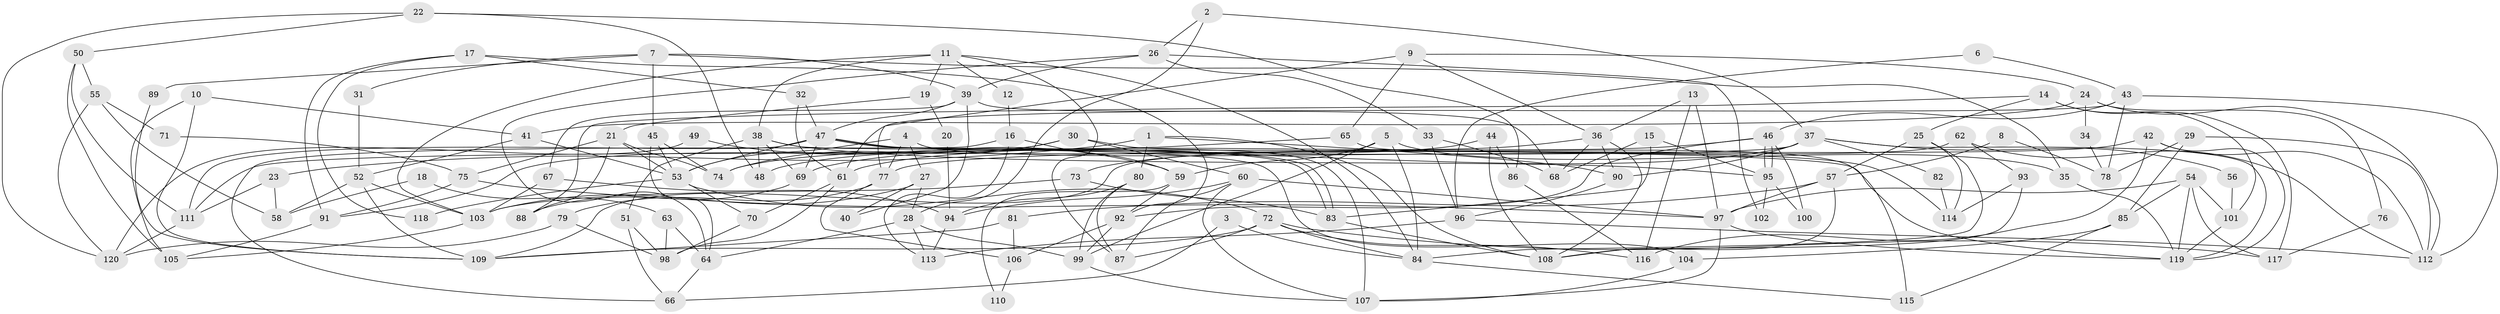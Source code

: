 // coarse degree distribution, {5: 0.18421052631578946, 6: 0.18421052631578946, 2: 0.09210526315789473, 10: 0.02631578947368421, 4: 0.2236842105263158, 7: 0.09210526315789473, 8: 0.07894736842105263, 3: 0.09210526315789473, 9: 0.013157894736842105, 1: 0.013157894736842105}
// Generated by graph-tools (version 1.1) at 2025/52/02/27/25 19:52:08]
// undirected, 120 vertices, 240 edges
graph export_dot {
graph [start="1"]
  node [color=gray90,style=filled];
  1;
  2;
  3;
  4;
  5;
  6;
  7;
  8;
  9;
  10;
  11;
  12;
  13;
  14;
  15;
  16;
  17;
  18;
  19;
  20;
  21;
  22;
  23;
  24;
  25;
  26;
  27;
  28;
  29;
  30;
  31;
  32;
  33;
  34;
  35;
  36;
  37;
  38;
  39;
  40;
  41;
  42;
  43;
  44;
  45;
  46;
  47;
  48;
  49;
  50;
  51;
  52;
  53;
  54;
  55;
  56;
  57;
  58;
  59;
  60;
  61;
  62;
  63;
  64;
  65;
  66;
  67;
  68;
  69;
  70;
  71;
  72;
  73;
  74;
  75;
  76;
  77;
  78;
  79;
  80;
  81;
  82;
  83;
  84;
  85;
  86;
  87;
  88;
  89;
  90;
  91;
  92;
  93;
  94;
  95;
  96;
  97;
  98;
  99;
  100;
  101;
  102;
  103;
  104;
  105;
  106;
  107;
  108;
  109;
  110;
  111;
  112;
  113;
  114;
  115;
  116;
  117;
  118;
  119;
  120;
  1 -- 90;
  1 -- 80;
  1 -- 23;
  1 -- 108;
  2 -- 37;
  2 -- 28;
  2 -- 26;
  3 -- 66;
  3 -- 84;
  4 -- 27;
  4 -- 53;
  4 -- 77;
  4 -- 114;
  5 -- 35;
  5 -- 84;
  5 -- 59;
  5 -- 99;
  6 -- 43;
  6 -- 96;
  7 -- 39;
  7 -- 45;
  7 -- 31;
  7 -- 35;
  7 -- 89;
  8 -- 57;
  8 -- 78;
  9 -- 77;
  9 -- 36;
  9 -- 24;
  9 -- 65;
  10 -- 109;
  10 -- 105;
  10 -- 41;
  11 -- 84;
  11 -- 38;
  11 -- 12;
  11 -- 19;
  11 -- 87;
  11 -- 103;
  12 -- 16;
  13 -- 36;
  13 -- 97;
  13 -- 116;
  14 -- 88;
  14 -- 101;
  14 -- 25;
  14 -- 117;
  15 -- 83;
  15 -- 95;
  15 -- 68;
  16 -- 113;
  16 -- 66;
  16 -- 59;
  17 -- 92;
  17 -- 32;
  17 -- 91;
  17 -- 118;
  18 -- 63;
  18 -- 58;
  19 -- 21;
  19 -- 20;
  20 -- 94;
  21 -- 53;
  21 -- 74;
  21 -- 75;
  21 -- 88;
  22 -- 50;
  22 -- 48;
  22 -- 86;
  22 -- 120;
  23 -- 111;
  23 -- 58;
  24 -- 41;
  24 -- 34;
  24 -- 76;
  24 -- 112;
  25 -- 114;
  25 -- 57;
  25 -- 84;
  26 -- 39;
  26 -- 33;
  26 -- 64;
  26 -- 102;
  27 -- 28;
  27 -- 103;
  27 -- 40;
  28 -- 113;
  28 -- 99;
  28 -- 64;
  29 -- 112;
  29 -- 85;
  29 -- 78;
  30 -- 60;
  30 -- 107;
  30 -- 74;
  30 -- 91;
  31 -- 52;
  32 -- 61;
  32 -- 47;
  33 -- 68;
  33 -- 96;
  34 -- 78;
  35 -- 119;
  36 -- 90;
  36 -- 108;
  36 -- 61;
  36 -- 68;
  37 -- 111;
  37 -- 119;
  37 -- 56;
  37 -- 69;
  37 -- 82;
  37 -- 90;
  38 -- 119;
  38 -- 69;
  38 -- 48;
  38 -- 51;
  38 -- 95;
  39 -- 68;
  39 -- 47;
  39 -- 40;
  39 -- 67;
  41 -- 52;
  41 -- 53;
  42 -- 116;
  42 -- 77;
  42 -- 112;
  42 -- 119;
  43 -- 46;
  43 -- 112;
  43 -- 61;
  43 -- 78;
  44 -- 86;
  44 -- 108;
  44 -- 48;
  45 -- 53;
  45 -- 64;
  45 -- 74;
  46 -- 92;
  46 -- 95;
  46 -- 95;
  46 -- 73;
  46 -- 100;
  47 -- 53;
  47 -- 83;
  47 -- 83;
  47 -- 69;
  47 -- 104;
  47 -- 111;
  49 -- 120;
  49 -- 59;
  50 -- 55;
  50 -- 105;
  50 -- 111;
  51 -- 98;
  51 -- 66;
  52 -- 109;
  52 -- 103;
  52 -- 58;
  53 -- 72;
  53 -- 70;
  53 -- 118;
  54 -- 119;
  54 -- 97;
  54 -- 85;
  54 -- 101;
  54 -- 117;
  55 -- 120;
  55 -- 58;
  55 -- 71;
  56 -- 101;
  57 -- 97;
  57 -- 81;
  57 -- 108;
  59 -- 92;
  59 -- 110;
  60 -- 107;
  60 -- 87;
  60 -- 94;
  60 -- 97;
  61 -- 70;
  61 -- 98;
  62 -- 112;
  62 -- 109;
  62 -- 93;
  63 -- 98;
  63 -- 64;
  64 -- 66;
  65 -- 74;
  65 -- 115;
  67 -- 103;
  67 -- 94;
  69 -- 88;
  70 -- 98;
  71 -- 75;
  72 -- 117;
  72 -- 87;
  72 -- 84;
  72 -- 109;
  72 -- 116;
  73 -- 83;
  73 -- 103;
  75 -- 91;
  75 -- 97;
  76 -- 117;
  77 -- 79;
  77 -- 106;
  79 -- 98;
  79 -- 120;
  80 -- 99;
  80 -- 94;
  80 -- 87;
  81 -- 106;
  81 -- 109;
  82 -- 114;
  83 -- 108;
  84 -- 115;
  85 -- 115;
  85 -- 104;
  86 -- 116;
  89 -- 109;
  90 -- 96;
  91 -- 105;
  92 -- 99;
  92 -- 106;
  93 -- 108;
  93 -- 114;
  94 -- 113;
  95 -- 100;
  95 -- 102;
  96 -- 112;
  96 -- 113;
  97 -- 107;
  97 -- 119;
  99 -- 107;
  101 -- 119;
  103 -- 105;
  104 -- 107;
  106 -- 110;
  111 -- 120;
}

